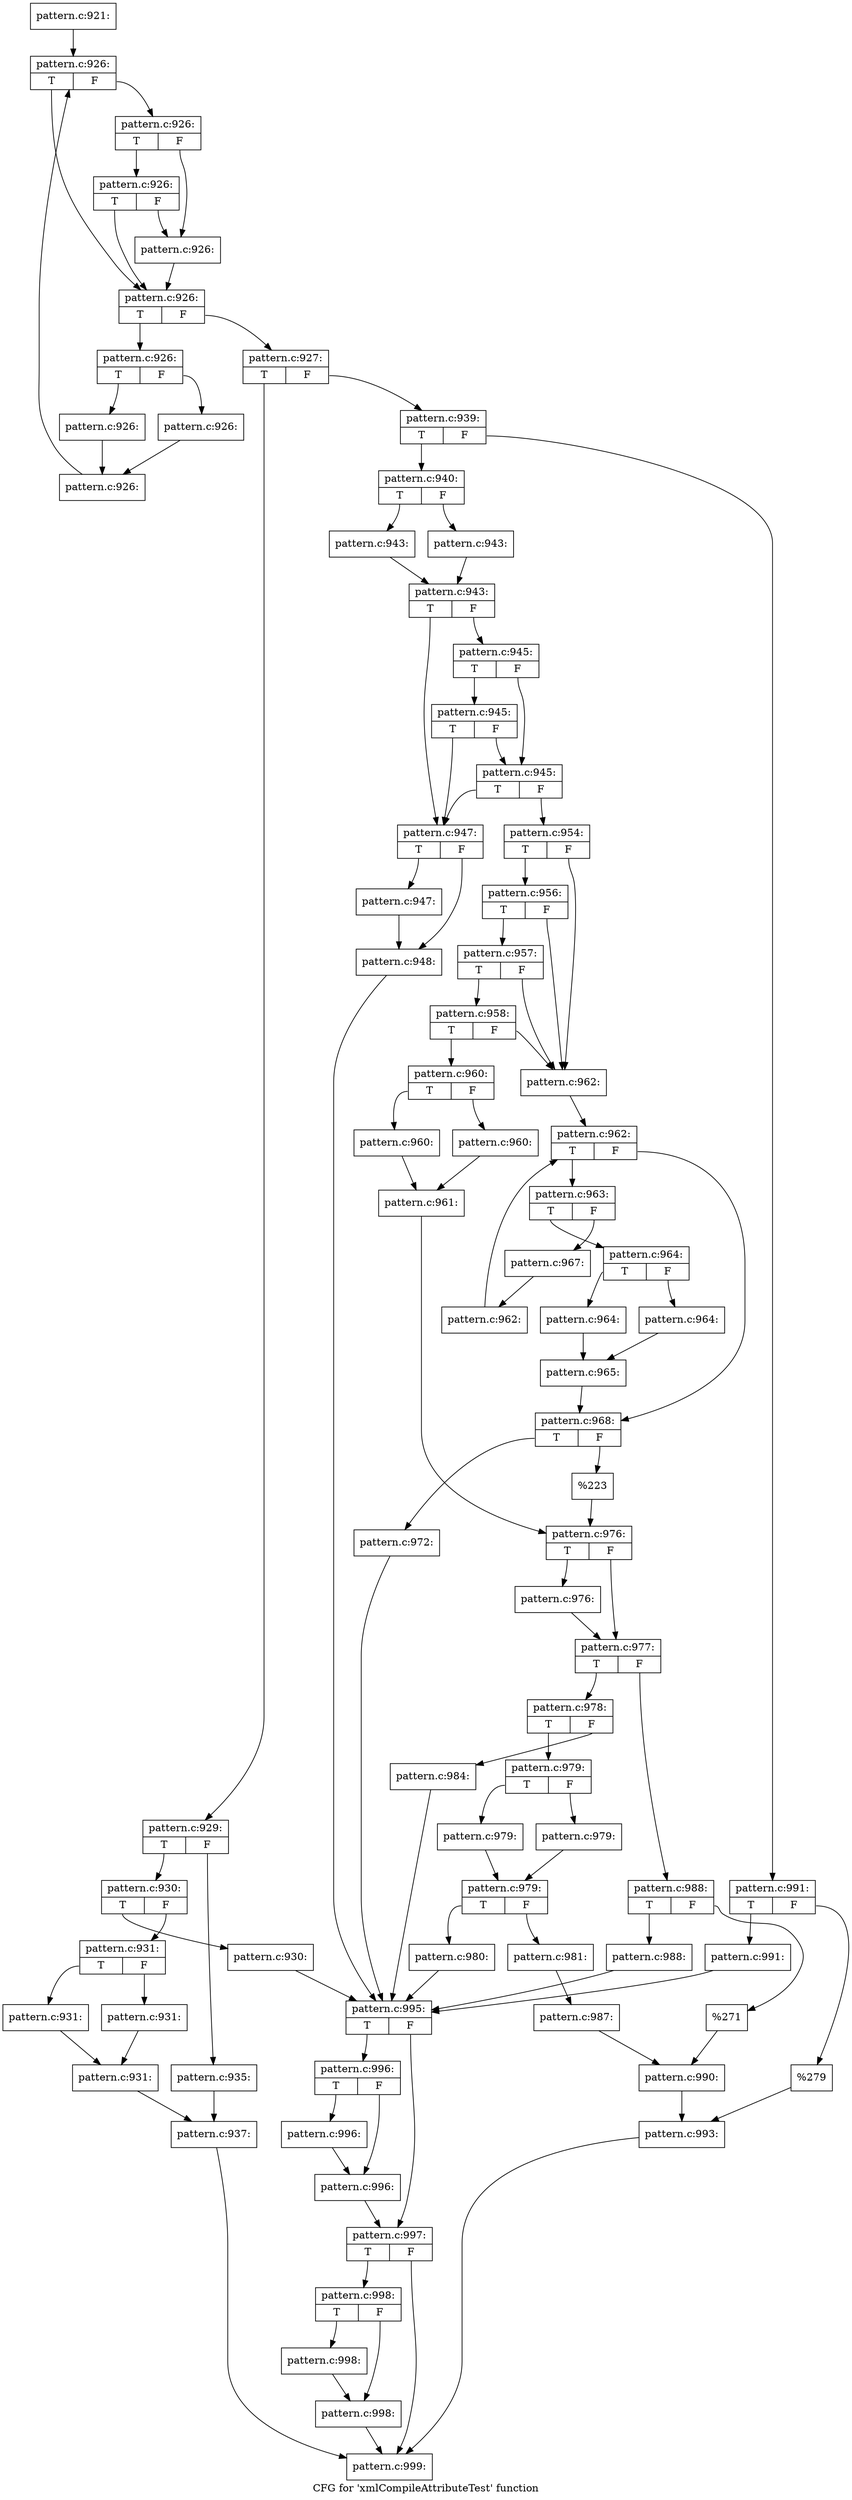 digraph "CFG for 'xmlCompileAttributeTest' function" {
	label="CFG for 'xmlCompileAttributeTest' function";

	Node0x46b0e90 [shape=record,label="{pattern.c:921:}"];
	Node0x46b0e90 -> Node0x4672ba0;
	Node0x4672ba0 [shape=record,label="{pattern.c:926:|{<s0>T|<s1>F}}"];
	Node0x4672ba0:s0 -> Node0x4672de0;
	Node0x4672ba0:s1 -> Node0x4672e80;
	Node0x4672e80 [shape=record,label="{pattern.c:926:|{<s0>T|<s1>F}}"];
	Node0x4672e80:s0 -> Node0x46731e0;
	Node0x4672e80:s1 -> Node0x4672e30;
	Node0x46731e0 [shape=record,label="{pattern.c:926:|{<s0>T|<s1>F}}"];
	Node0x46731e0:s0 -> Node0x4672de0;
	Node0x46731e0:s1 -> Node0x4672e30;
	Node0x4672e30 [shape=record,label="{pattern.c:926:}"];
	Node0x4672e30 -> Node0x4672de0;
	Node0x4672de0 [shape=record,label="{pattern.c:926:|{<s0>T|<s1>F}}"];
	Node0x4672de0:s0 -> Node0x4673810;
	Node0x4672de0:s1 -> Node0x4672d90;
	Node0x4673810 [shape=record,label="{pattern.c:926:|{<s0>T|<s1>F}}"];
	Node0x4673810:s0 -> Node0x4673cc0;
	Node0x4673810:s1 -> Node0x4673d10;
	Node0x4673cc0 [shape=record,label="{pattern.c:926:}"];
	Node0x4673cc0 -> Node0x4673d60;
	Node0x4673d10 [shape=record,label="{pattern.c:926:}"];
	Node0x4673d10 -> Node0x4673d60;
	Node0x4673d60 [shape=record,label="{pattern.c:926:}"];
	Node0x4673d60 -> Node0x4672ba0;
	Node0x4672d90 [shape=record,label="{pattern.c:927:|{<s0>T|<s1>F}}"];
	Node0x4672d90:s0 -> Node0x46748f0;
	Node0x4672d90:s1 -> Node0x4674940;
	Node0x46748f0 [shape=record,label="{pattern.c:929:|{<s0>T|<s1>F}}"];
	Node0x46748f0:s0 -> Node0x4674d00;
	Node0x46748f0:s1 -> Node0x4674da0;
	Node0x4674d00 [shape=record,label="{pattern.c:930:|{<s0>T|<s1>F}}"];
	Node0x4674d00:s0 -> Node0x4675290;
	Node0x4674d00:s1 -> Node0x46752e0;
	Node0x4675290 [shape=record,label="{pattern.c:930:}"];
	Node0x4675290 -> Node0x4675ed0;
	Node0x46752e0 [shape=record,label="{pattern.c:931:|{<s0>T|<s1>F}}"];
	Node0x46752e0:s0 -> Node0x4675fb0;
	Node0x46752e0:s1 -> Node0x4676000;
	Node0x4675fb0 [shape=record,label="{pattern.c:931:}"];
	Node0x4675fb0 -> Node0x4676050;
	Node0x4676000 [shape=record,label="{pattern.c:931:}"];
	Node0x4676000 -> Node0x4676050;
	Node0x4676050 [shape=record,label="{pattern.c:931:}"];
	Node0x4676050 -> Node0x4674d50;
	Node0x4674da0 [shape=record,label="{pattern.c:935:}"];
	Node0x4674da0 -> Node0x4674d50;
	Node0x4674d50 [shape=record,label="{pattern.c:937:}"];
	Node0x4674d50 -> Node0x46f66e0;
	Node0x4674940 [shape=record,label="{pattern.c:939:|{<s0>T|<s1>F}}"];
	Node0x4674940:s0 -> Node0x4676f30;
	Node0x4674940:s1 -> Node0x4676fd0;
	Node0x4676f30 [shape=record,label="{pattern.c:940:|{<s0>T|<s1>F}}"];
	Node0x4676f30:s0 -> Node0x4677b30;
	Node0x4676f30:s1 -> Node0x4677b80;
	Node0x4677b30 [shape=record,label="{pattern.c:943:}"];
	Node0x4677b30 -> Node0x4677bd0;
	Node0x4677b80 [shape=record,label="{pattern.c:943:}"];
	Node0x4677b80 -> Node0x4677bd0;
	Node0x4677bd0 [shape=record,label="{pattern.c:943:|{<s0>T|<s1>F}}"];
	Node0x4677bd0:s0 -> Node0x4678530;
	Node0x4677bd0:s1 -> Node0x4678650;
	Node0x4678650 [shape=record,label="{pattern.c:945:|{<s0>T|<s1>F}}"];
	Node0x4678650:s0 -> Node0x4678a30;
	Node0x4678650:s1 -> Node0x46785d0;
	Node0x4678a30 [shape=record,label="{pattern.c:945:|{<s0>T|<s1>F}}"];
	Node0x4678a30:s0 -> Node0x4678530;
	Node0x4678a30:s1 -> Node0x46785d0;
	Node0x46785d0 [shape=record,label="{pattern.c:945:|{<s0>T|<s1>F}}"];
	Node0x46785d0:s0 -> Node0x4678530;
	Node0x46785d0:s1 -> Node0x4678580;
	Node0x4678530 [shape=record,label="{pattern.c:947:|{<s0>T|<s1>F}}"];
	Node0x4678530:s0 -> Node0x46ec9c0;
	Node0x4678530:s1 -> Node0x46eca10;
	Node0x46ec9c0 [shape=record,label="{pattern.c:947:}"];
	Node0x46ec9c0 -> Node0x46eca10;
	Node0x46eca10 [shape=record,label="{pattern.c:948:}"];
	Node0x46eca10 -> Node0x4675ed0;
	Node0x4678580 [shape=record,label="{pattern.c:954:|{<s0>T|<s1>F}}"];
	Node0x4678580:s0 -> Node0x46ed740;
	Node0x4678580:s1 -> Node0x46ed5f0;
	Node0x46ed740 [shape=record,label="{pattern.c:956:|{<s0>T|<s1>F}}"];
	Node0x46ed740:s0 -> Node0x46ed6c0;
	Node0x46ed740:s1 -> Node0x46ed5f0;
	Node0x46ed6c0 [shape=record,label="{pattern.c:957:|{<s0>T|<s1>F}}"];
	Node0x46ed6c0:s0 -> Node0x46ed640;
	Node0x46ed6c0:s1 -> Node0x46ed5f0;
	Node0x46ed640 [shape=record,label="{pattern.c:958:|{<s0>T|<s1>F}}"];
	Node0x46ed640:s0 -> Node0x46ed550;
	Node0x46ed640:s1 -> Node0x46ed5f0;
	Node0x46ed550 [shape=record,label="{pattern.c:960:|{<s0>T|<s1>F}}"];
	Node0x46ed550:s0 -> Node0x46ee700;
	Node0x46ed550:s1 -> Node0x46ee7a0;
	Node0x46ee700 [shape=record,label="{pattern.c:960:}"];
	Node0x46ee700 -> Node0x46ee750;
	Node0x46ee7a0 [shape=record,label="{pattern.c:960:}"];
	Node0x46ee7a0 -> Node0x46ee750;
	Node0x46ee750 [shape=record,label="{pattern.c:961:}"];
	Node0x46ee750 -> Node0x46ed5a0;
	Node0x46ed5f0 [shape=record,label="{pattern.c:962:}"];
	Node0x46ed5f0 -> Node0x46ef3a0;
	Node0x46ef3a0 [shape=record,label="{pattern.c:962:|{<s0>T|<s1>F}}"];
	Node0x46ef3a0:s0 -> Node0x46ef680;
	Node0x46ef3a0:s1 -> Node0x46ef200;
	Node0x46ef680 [shape=record,label="{pattern.c:963:|{<s0>T|<s1>F}}"];
	Node0x46ef680:s0 -> Node0x46efb50;
	Node0x46ef680:s1 -> Node0x46efba0;
	Node0x46efb50 [shape=record,label="{pattern.c:964:|{<s0>T|<s1>F}}"];
	Node0x46efb50:s0 -> Node0x46f03c0;
	Node0x46efb50:s1 -> Node0x46f0460;
	Node0x46f03c0 [shape=record,label="{pattern.c:964:}"];
	Node0x46f03c0 -> Node0x46f0410;
	Node0x46f0460 [shape=record,label="{pattern.c:964:}"];
	Node0x46f0460 -> Node0x46f0410;
	Node0x46f0410 [shape=record,label="{pattern.c:965:}"];
	Node0x46f0410 -> Node0x46ef200;
	Node0x46efba0 [shape=record,label="{pattern.c:967:}"];
	Node0x46efba0 -> Node0x46ef5f0;
	Node0x46ef5f0 [shape=record,label="{pattern.c:962:}"];
	Node0x46ef5f0 -> Node0x46ef3a0;
	Node0x46ef200 [shape=record,label="{pattern.c:968:|{<s0>T|<s1>F}}"];
	Node0x46ef200:s0 -> Node0x46f19e0;
	Node0x46ef200:s1 -> Node0x46f1a30;
	Node0x46f19e0 [shape=record,label="{pattern.c:972:}"];
	Node0x46f19e0 -> Node0x4675ed0;
	Node0x46f1a30 [shape=record,label="{%223}"];
	Node0x46f1a30 -> Node0x46ed5a0;
	Node0x46ed5a0 [shape=record,label="{pattern.c:976:|{<s0>T|<s1>F}}"];
	Node0x46ed5a0:s0 -> Node0x46f2370;
	Node0x46ed5a0:s1 -> Node0x46f23c0;
	Node0x46f2370 [shape=record,label="{pattern.c:976:}"];
	Node0x46f2370 -> Node0x46f23c0;
	Node0x46f23c0 [shape=record,label="{pattern.c:977:|{<s0>T|<s1>F}}"];
	Node0x46f23c0:s0 -> Node0x464ab90;
	Node0x46f23c0:s1 -> Node0x46f2eb0;
	Node0x464ab90 [shape=record,label="{pattern.c:978:|{<s0>T|<s1>F}}"];
	Node0x464ab90:s0 -> Node0x46f3270;
	Node0x464ab90:s1 -> Node0x46f3310;
	Node0x46f3270 [shape=record,label="{pattern.c:979:|{<s0>T|<s1>F}}"];
	Node0x46f3270:s0 -> Node0x46f37c0;
	Node0x46f3270:s1 -> Node0x46f3810;
	Node0x46f37c0 [shape=record,label="{pattern.c:979:}"];
	Node0x46f37c0 -> Node0x46f3860;
	Node0x46f3810 [shape=record,label="{pattern.c:979:}"];
	Node0x46f3810 -> Node0x46f3860;
	Node0x46f3860 [shape=record,label="{pattern.c:979:|{<s0>T|<s1>F}}"];
	Node0x46f3860:s0 -> Node0x46f4130;
	Node0x46f3860:s1 -> Node0x46f4180;
	Node0x46f4130 [shape=record,label="{pattern.c:980:}"];
	Node0x46f4130 -> Node0x4675ed0;
	Node0x46f4180 [shape=record,label="{pattern.c:981:}"];
	Node0x46f4180 -> Node0x46f32c0;
	Node0x46f3310 [shape=record,label="{pattern.c:984:}"];
	Node0x46f3310 -> Node0x4675ed0;
	Node0x46f32c0 [shape=record,label="{pattern.c:987:}"];
	Node0x46f32c0 -> Node0x464abe0;
	Node0x46f2eb0 [shape=record,label="{pattern.c:988:|{<s0>T|<s1>F}}"];
	Node0x46f2eb0:s0 -> Node0x46f4cb0;
	Node0x46f2eb0:s1 -> Node0x46f4d00;
	Node0x46f4cb0 [shape=record,label="{pattern.c:988:}"];
	Node0x46f4cb0 -> Node0x4675ed0;
	Node0x46f4d00 [shape=record,label="{%271}"];
	Node0x46f4d00 -> Node0x464abe0;
	Node0x464abe0 [shape=record,label="{pattern.c:990:}"];
	Node0x464abe0 -> Node0x4676f80;
	Node0x4676fd0 [shape=record,label="{pattern.c:991:|{<s0>T|<s1>F}}"];
	Node0x4676fd0:s0 -> Node0x46f54f0;
	Node0x4676fd0:s1 -> Node0x46f5540;
	Node0x46f54f0 [shape=record,label="{pattern.c:991:}"];
	Node0x46f54f0 -> Node0x4675ed0;
	Node0x46f5540 [shape=record,label="{%279}"];
	Node0x46f5540 -> Node0x4676f80;
	Node0x4676f80 [shape=record,label="{pattern.c:993:}"];
	Node0x4676f80 -> Node0x46f66e0;
	Node0x4675ed0 [shape=record,label="{pattern.c:995:|{<s0>T|<s1>F}}"];
	Node0x4675ed0:s0 -> Node0x46f5c60;
	Node0x4675ed0:s1 -> Node0x46f5cb0;
	Node0x46f5c60 [shape=record,label="{pattern.c:996:|{<s0>T|<s1>F}}"];
	Node0x46f5c60:s0 -> Node0x46f5fd0;
	Node0x46f5c60:s1 -> Node0x46f6020;
	Node0x46f5fd0 [shape=record,label="{pattern.c:996:}"];
	Node0x46f5fd0 -> Node0x46f6020;
	Node0x46f6020 [shape=record,label="{pattern.c:996:}"];
	Node0x46f6020 -> Node0x46f5cb0;
	Node0x46f5cb0 [shape=record,label="{pattern.c:997:|{<s0>T|<s1>F}}"];
	Node0x46f5cb0:s0 -> Node0x46f6690;
	Node0x46f5cb0:s1 -> Node0x46f66e0;
	Node0x46f6690 [shape=record,label="{pattern.c:998:|{<s0>T|<s1>F}}"];
	Node0x46f6690:s0 -> Node0x46f6a00;
	Node0x46f6690:s1 -> Node0x46f6a50;
	Node0x46f6a00 [shape=record,label="{pattern.c:998:}"];
	Node0x46f6a00 -> Node0x46f6a50;
	Node0x46f6a50 [shape=record,label="{pattern.c:998:}"];
	Node0x46f6a50 -> Node0x46f66e0;
	Node0x46f66e0 [shape=record,label="{pattern.c:999:}"];
}
